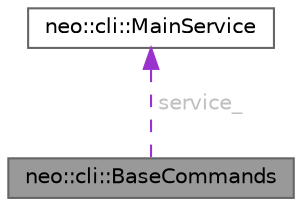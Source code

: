 digraph "neo::cli::BaseCommands"
{
 // LATEX_PDF_SIZE
  bgcolor="transparent";
  edge [fontname=Helvetica,fontsize=10,labelfontname=Helvetica,labelfontsize=10];
  node [fontname=Helvetica,fontsize=10,shape=box,height=0.2,width=0.4];
  Node1 [id="Node000001",label="neo::cli::BaseCommands",height=0.2,width=0.4,color="gray40", fillcolor="grey60", style="filled", fontcolor="black",tooltip="Base commands for the CLI."];
  Node2 -> Node1 [id="edge1_Node000001_Node000002",dir="back",color="darkorchid3",style="dashed",tooltip=" ",label=<<TABLE CELLBORDER="0" BORDER="0"><TR><TD VALIGN="top" ALIGN="LEFT" CELLPADDING="1" CELLSPACING="0">service_</TD></TR>
</TABLE>> ,fontcolor="grey" ];
  Node2 [id="Node000002",label="neo::cli::MainService",height=0.2,width=0.4,color="gray40", fillcolor="white", style="filled",URL="$classneo_1_1cli_1_1_main_service.html",tooltip="Main service for the CLI."];
}
